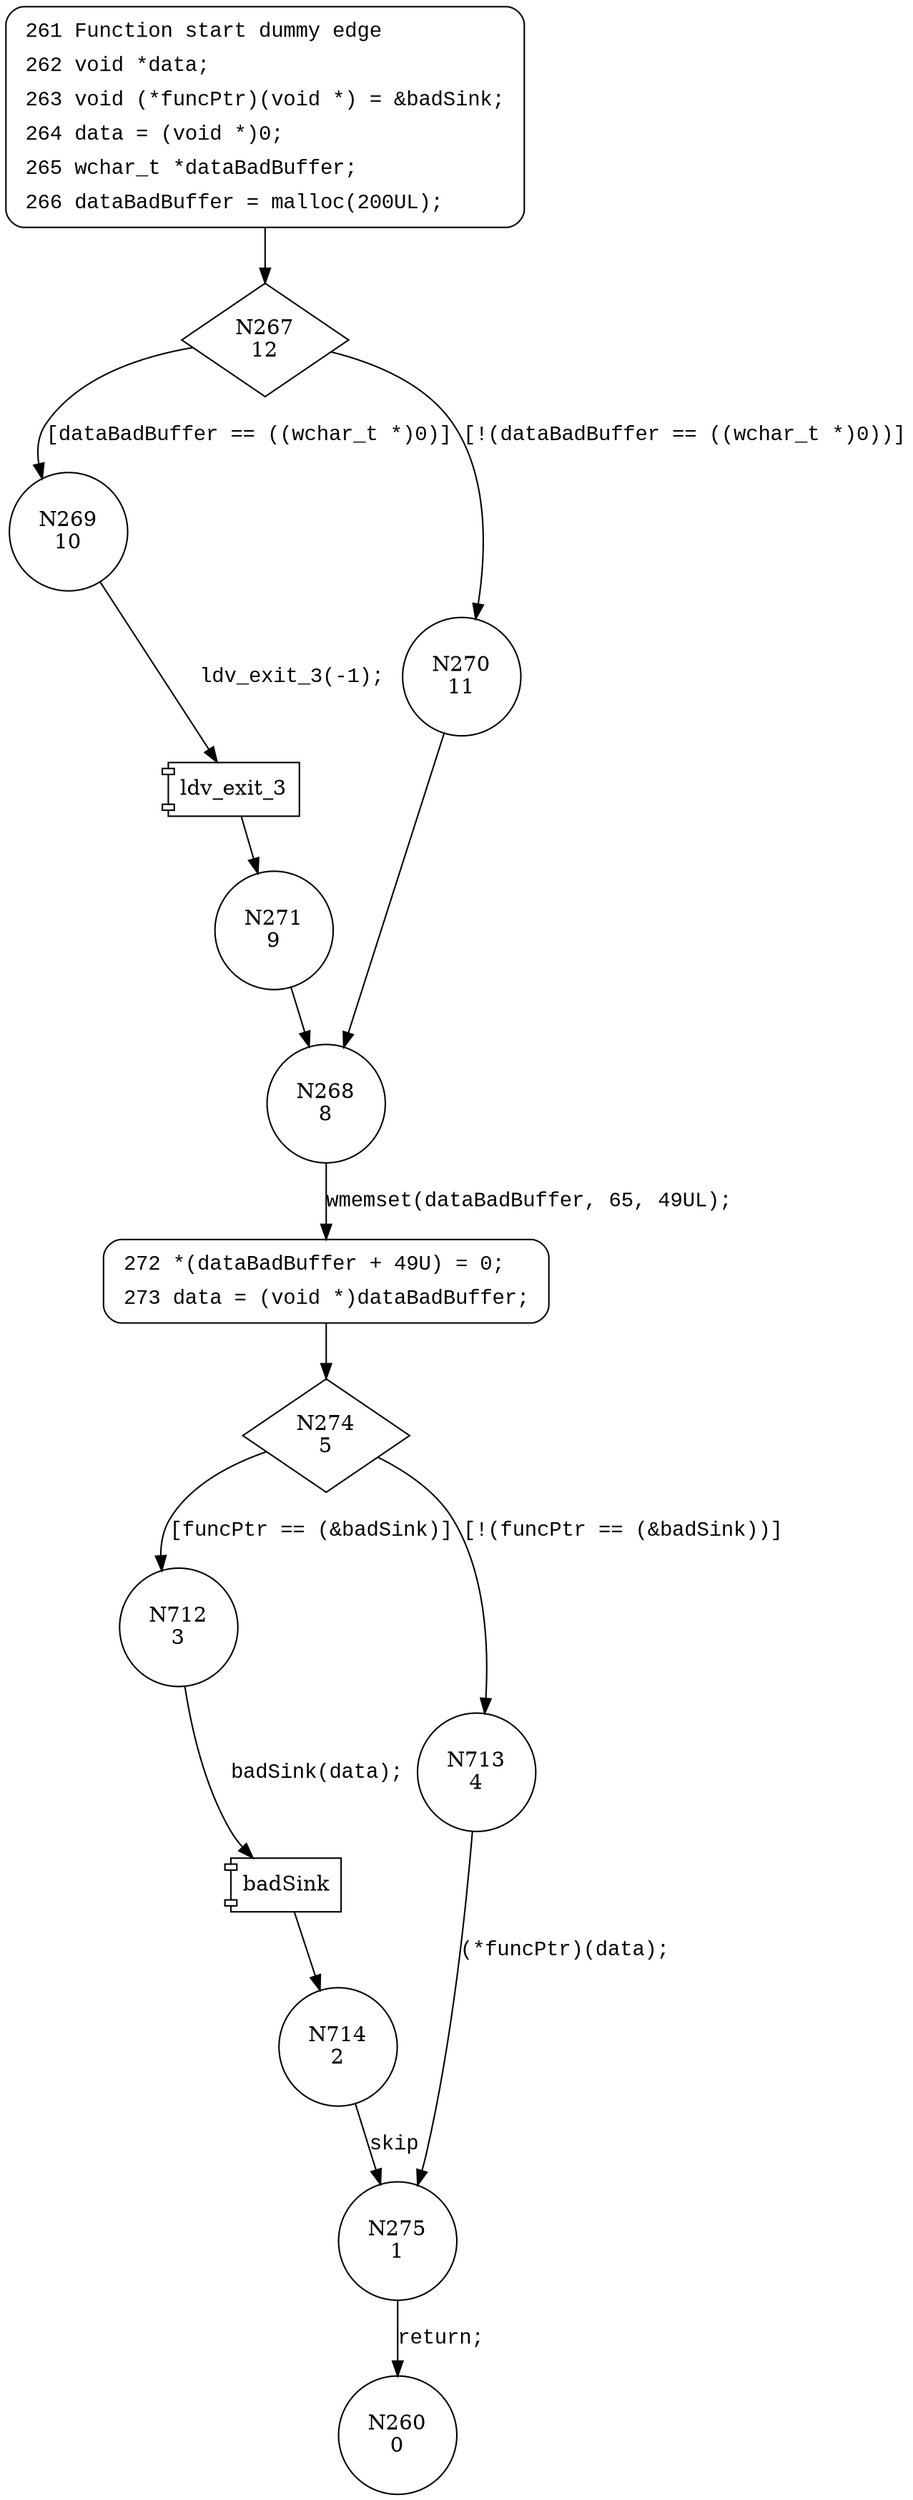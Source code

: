 digraph CWE122_Heap_Based_Buffer_Overflow__CWE135_44_bad {
267 [shape="diamond" label="N267\n12"]
269 [shape="circle" label="N269\n10"]
270 [shape="circle" label="N270\n11"]
268 [shape="circle" label="N268\n8"]
272 [shape="circle" label="N272\n7"]
274 [shape="diamond" label="N274\n5"]
712 [shape="circle" label="N712\n3"]
713 [shape="circle" label="N713\n4"]
275 [shape="circle" label="N275\n1"]
260 [shape="circle" label="N260\n0"]
714 [shape="circle" label="N714\n2"]
271 [shape="circle" label="N271\n9"]
261 [style="filled,bold" penwidth="1" fillcolor="white" fontname="Courier New" shape="Mrecord" label=<<table border="0" cellborder="0" cellpadding="3" bgcolor="white"><tr><td align="right">261</td><td align="left">Function start dummy edge</td></tr><tr><td align="right">262</td><td align="left">void *data;</td></tr><tr><td align="right">263</td><td align="left">void (*funcPtr)(void *) = &amp;badSink;</td></tr><tr><td align="right">264</td><td align="left">data = (void *)0;</td></tr><tr><td align="right">265</td><td align="left">wchar_t *dataBadBuffer;</td></tr><tr><td align="right">266</td><td align="left">dataBadBuffer = malloc(200UL);</td></tr></table>>]
261 -> 267[label=""]
272 [style="filled,bold" penwidth="1" fillcolor="white" fontname="Courier New" shape="Mrecord" label=<<table border="0" cellborder="0" cellpadding="3" bgcolor="white"><tr><td align="right">272</td><td align="left">*(dataBadBuffer + 49U) = 0;</td></tr><tr><td align="right">273</td><td align="left">data = (void *)dataBadBuffer;</td></tr></table>>]
272 -> 274[label=""]
267 -> 269 [label="[dataBadBuffer == ((wchar_t *)0)]" fontname="Courier New"]
267 -> 270 [label="[!(dataBadBuffer == ((wchar_t *)0))]" fontname="Courier New"]
268 -> 272 [label="wmemset(dataBadBuffer, 65, 49UL);" fontname="Courier New"]
274 -> 712 [label="[funcPtr == (&badSink)]" fontname="Courier New"]
274 -> 713 [label="[!(funcPtr == (&badSink))]" fontname="Courier New"]
275 -> 260 [label="return;" fontname="Courier New"]
100008 [shape="component" label="badSink"]
712 -> 100008 [label="badSink(data);" fontname="Courier New"]
100008 -> 714 [label="" fontname="Courier New"]
100009 [shape="component" label="ldv_exit_3"]
269 -> 100009 [label="ldv_exit_3(-1);" fontname="Courier New"]
100009 -> 271 [label="" fontname="Courier New"]
270 -> 268 [label="" fontname="Courier New"]
713 -> 275 [label="(*funcPtr)(data);" fontname="Courier New"]
714 -> 275 [label="skip" fontname="Courier New"]
271 -> 268 [label="" fontname="Courier New"]
}